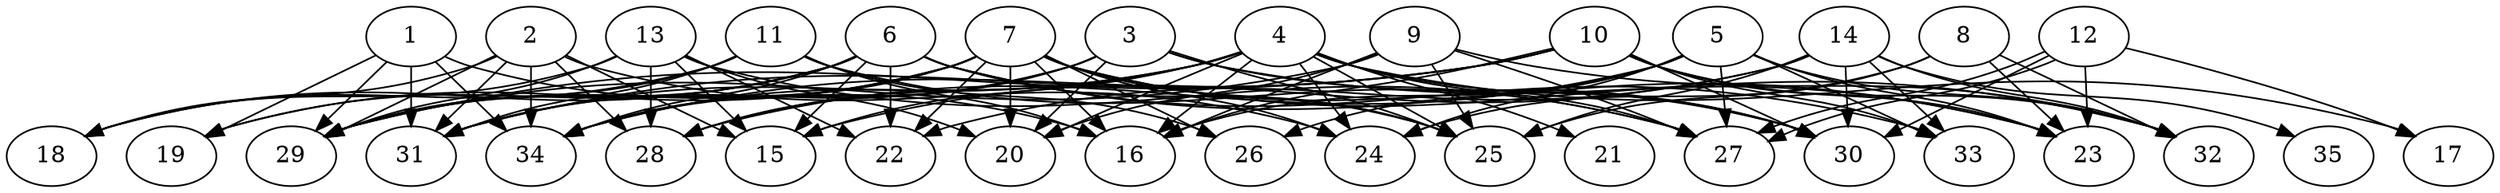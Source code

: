 // DAG automatically generated by daggen at Thu Oct  3 14:05:37 2019
// ./daggen --dot -n 35 --ccr 0.5 --fat 0.9 --regular 0.5 --density 0.6 --mindata 5242880 --maxdata 52428800 
digraph G {
  1 [size="65996800", alpha="0.06", expect_size="32998400"] 
  1 -> 16 [size ="32998400"]
  1 -> 19 [size ="32998400"]
  1 -> 29 [size ="32998400"]
  1 -> 31 [size ="32998400"]
  1 -> 34 [size ="32998400"]
  2 [size="22231040", alpha="0.06", expect_size="11115520"] 
  2 -> 15 [size ="11115520"]
  2 -> 18 [size ="11115520"]
  2 -> 24 [size ="11115520"]
  2 -> 28 [size ="11115520"]
  2 -> 29 [size ="11115520"]
  2 -> 31 [size ="11115520"]
  2 -> 34 [size ="11115520"]
  3 [size="92692480", alpha="0.01", expect_size="46346240"] 
  3 -> 20 [size ="46346240"]
  3 -> 25 [size ="46346240"]
  3 -> 28 [size ="46346240"]
  3 -> 30 [size ="46346240"]
  3 -> 31 [size ="46346240"]
  3 -> 32 [size ="46346240"]
  3 -> 34 [size ="46346240"]
  4 [size="12214272", alpha="0.10", expect_size="6107136"] 
  4 -> 15 [size ="6107136"]
  4 -> 16 [size ="6107136"]
  4 -> 17 [size ="6107136"]
  4 -> 20 [size ="6107136"]
  4 -> 21 [size ="6107136"]
  4 -> 24 [size ="6107136"]
  4 -> 25 [size ="6107136"]
  4 -> 27 [size ="6107136"]
  4 -> 28 [size ="6107136"]
  4 -> 30 [size ="6107136"]
  4 -> 31 [size ="6107136"]
  4 -> 34 [size ="6107136"]
  5 [size="87101440", alpha="0.14", expect_size="43550720"] 
  5 -> 16 [size ="43550720"]
  5 -> 23 [size ="43550720"]
  5 -> 24 [size ="43550720"]
  5 -> 26 [size ="43550720"]
  5 -> 27 [size ="43550720"]
  5 -> 28 [size ="43550720"]
  5 -> 32 [size ="43550720"]
  5 -> 33 [size ="43550720"]
  6 [size="98947072", alpha="0.12", expect_size="49473536"] 
  6 -> 15 [size ="49473536"]
  6 -> 18 [size ="49473536"]
  6 -> 19 [size ="49473536"]
  6 -> 22 [size ="49473536"]
  6 -> 23 [size ="49473536"]
  6 -> 25 [size ="49473536"]
  6 -> 29 [size ="49473536"]
  6 -> 33 [size ="49473536"]
  6 -> 34 [size ="49473536"]
  7 [size="21991424", alpha="0.18", expect_size="10995712"] 
  7 -> 16 [size ="10995712"]
  7 -> 19 [size ="10995712"]
  7 -> 20 [size ="10995712"]
  7 -> 22 [size ="10995712"]
  7 -> 23 [size ="10995712"]
  7 -> 24 [size ="10995712"]
  7 -> 25 [size ="10995712"]
  7 -> 26 [size ="10995712"]
  7 -> 29 [size ="10995712"]
  7 -> 30 [size ="10995712"]
  7 -> 31 [size ="10995712"]
  7 -> 34 [size ="10995712"]
  8 [size="40312832", alpha="0.16", expect_size="20156416"] 
  8 -> 23 [size ="20156416"]
  8 -> 24 [size ="20156416"]
  8 -> 25 [size ="20156416"]
  8 -> 32 [size ="20156416"]
  9 [size="51351552", alpha="0.00", expect_size="25675776"] 
  9 -> 16 [size ="25675776"]
  9 -> 20 [size ="25675776"]
  9 -> 25 [size ="25675776"]
  9 -> 27 [size ="25675776"]
  9 -> 29 [size ="25675776"]
  9 -> 32 [size ="25675776"]
  10 [size="62423040", alpha="0.03", expect_size="31211520"] 
  10 -> 16 [size ="31211520"]
  10 -> 23 [size ="31211520"]
  10 -> 29 [size ="31211520"]
  10 -> 30 [size ="31211520"]
  10 -> 31 [size ="31211520"]
  10 -> 32 [size ="31211520"]
  10 -> 33 [size ="31211520"]
  10 -> 34 [size ="31211520"]
  11 [size="12746752", alpha="0.12", expect_size="6373376"] 
  11 -> 16 [size ="6373376"]
  11 -> 18 [size ="6373376"]
  11 -> 26 [size ="6373376"]
  11 -> 27 [size ="6373376"]
  11 -> 29 [size ="6373376"]
  11 -> 31 [size ="6373376"]
  12 [size="39364608", alpha="0.12", expect_size="19682304"] 
  12 -> 17 [size ="19682304"]
  12 -> 23 [size ="19682304"]
  12 -> 27 [size ="19682304"]
  12 -> 27 [size ="19682304"]
  12 -> 30 [size ="19682304"]
  13 [size="69195776", alpha="0.08", expect_size="34597888"] 
  13 -> 15 [size ="34597888"]
  13 -> 18 [size ="34597888"]
  13 -> 20 [size ="34597888"]
  13 -> 22 [size ="34597888"]
  13 -> 27 [size ="34597888"]
  13 -> 28 [size ="34597888"]
  13 -> 29 [size ="34597888"]
  14 [size="72105984", alpha="0.05", expect_size="36052992"] 
  14 -> 15 [size ="36052992"]
  14 -> 22 [size ="36052992"]
  14 -> 25 [size ="36052992"]
  14 -> 30 [size ="36052992"]
  14 -> 32 [size ="36052992"]
  14 -> 33 [size ="36052992"]
  14 -> 35 [size ="36052992"]
  15 [size="22562816", alpha="0.06", expect_size="11281408"] 
  16 [size="89806848", alpha="0.15", expect_size="44903424"] 
  17 [size="50962432", alpha="0.09", expect_size="25481216"] 
  18 [size="40341504", alpha="0.04", expect_size="20170752"] 
  19 [size="20090880", alpha="0.13", expect_size="10045440"] 
  20 [size="21370880", alpha="0.18", expect_size="10685440"] 
  21 [size="33357824", alpha="0.15", expect_size="16678912"] 
  22 [size="91514880", alpha="0.14", expect_size="45757440"] 
  23 [size="54837248", alpha="0.10", expect_size="27418624"] 
  24 [size="92250112", alpha="0.07", expect_size="46125056"] 
  25 [size="21993472", alpha="0.00", expect_size="10996736"] 
  26 [size="51265536", alpha="0.12", expect_size="25632768"] 
  27 [size="29745152", alpha="0.06", expect_size="14872576"] 
  28 [size="73734144", alpha="0.07", expect_size="36867072"] 
  29 [size="90945536", alpha="0.16", expect_size="45472768"] 
  30 [size="58621952", alpha="0.16", expect_size="29310976"] 
  31 [size="49072128", alpha="0.17", expect_size="24536064"] 
  32 [size="23439360", alpha="0.04", expect_size="11719680"] 
  33 [size="87840768", alpha="0.03", expect_size="43920384"] 
  34 [size="41369600", alpha="0.16", expect_size="20684800"] 
  35 [size="74500096", alpha="0.11", expect_size="37250048"] 
}
